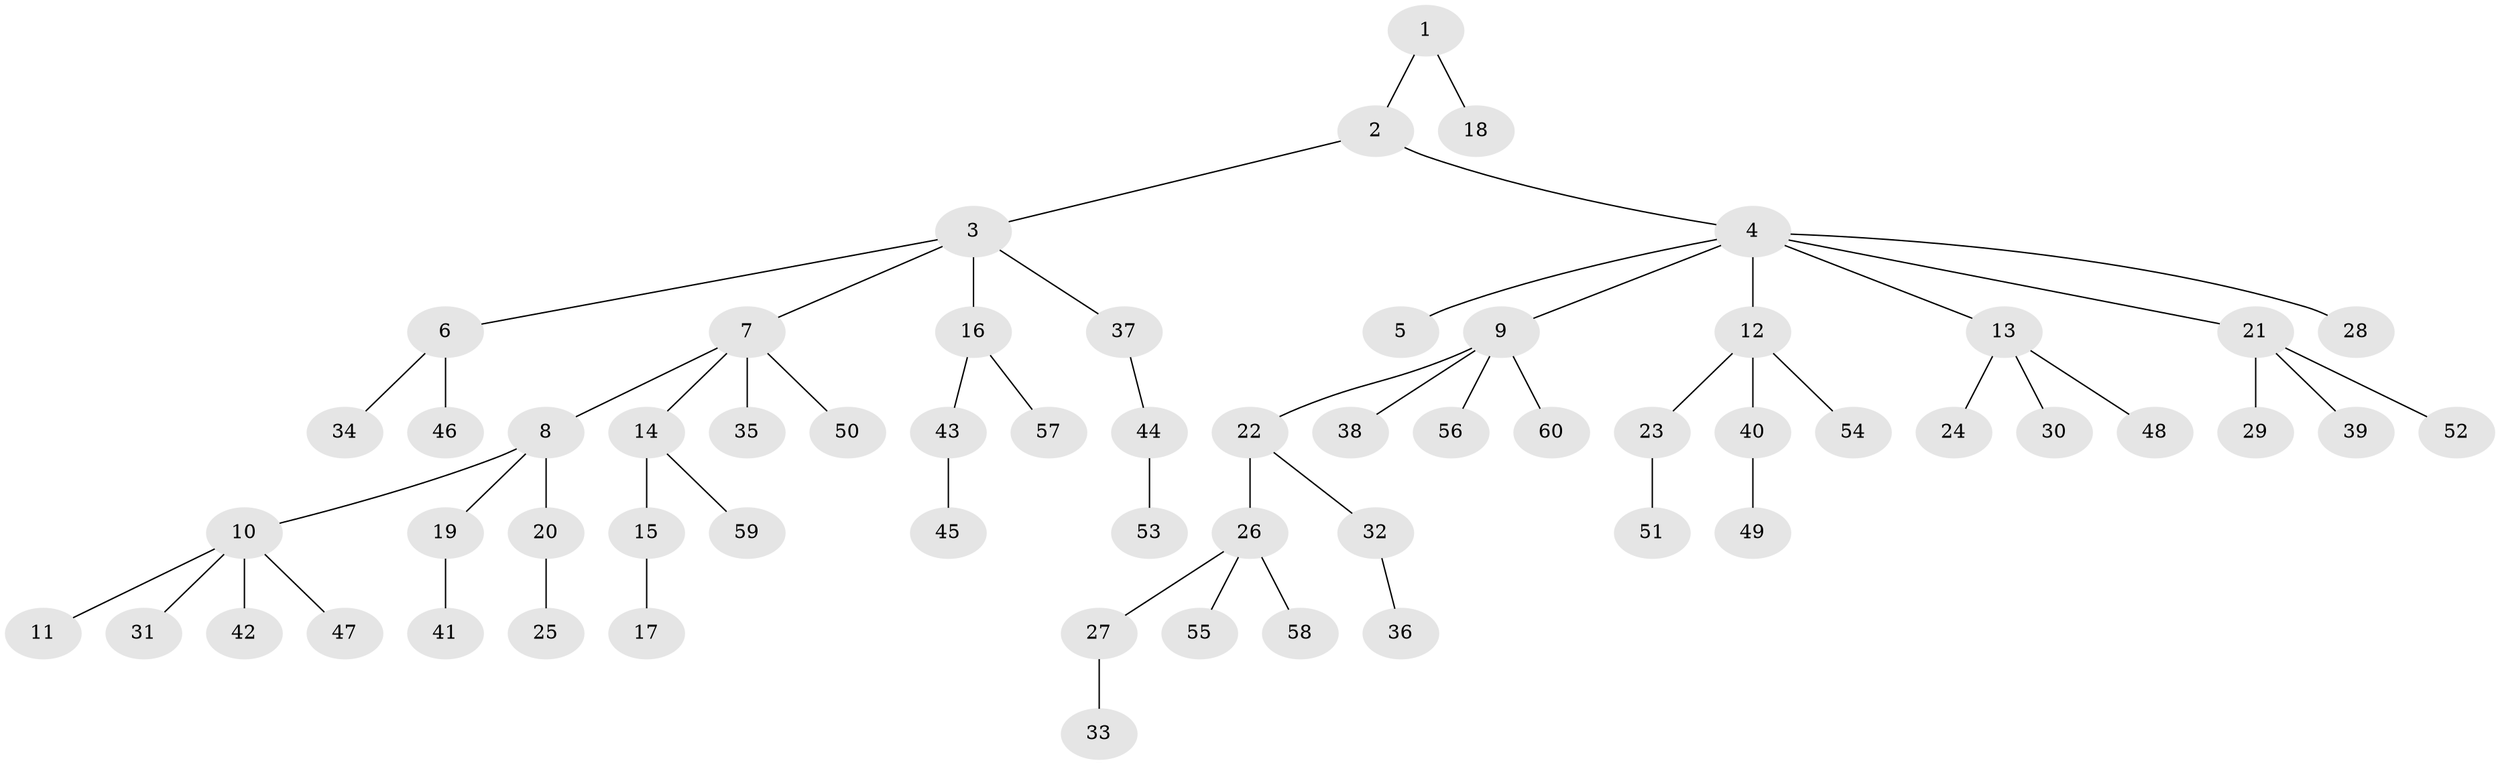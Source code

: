 // coarse degree distribution, {1: 0.6585365853658537, 8: 0.024390243902439025, 5: 0.024390243902439025, 2: 0.07317073170731707, 6: 0.024390243902439025, 4: 0.0975609756097561, 3: 0.0975609756097561}
// Generated by graph-tools (version 1.1) at 2025/24/03/03/25 07:24:06]
// undirected, 60 vertices, 59 edges
graph export_dot {
graph [start="1"]
  node [color=gray90,style=filled];
  1;
  2;
  3;
  4;
  5;
  6;
  7;
  8;
  9;
  10;
  11;
  12;
  13;
  14;
  15;
  16;
  17;
  18;
  19;
  20;
  21;
  22;
  23;
  24;
  25;
  26;
  27;
  28;
  29;
  30;
  31;
  32;
  33;
  34;
  35;
  36;
  37;
  38;
  39;
  40;
  41;
  42;
  43;
  44;
  45;
  46;
  47;
  48;
  49;
  50;
  51;
  52;
  53;
  54;
  55;
  56;
  57;
  58;
  59;
  60;
  1 -- 2;
  1 -- 18;
  2 -- 3;
  2 -- 4;
  3 -- 6;
  3 -- 7;
  3 -- 16;
  3 -- 37;
  4 -- 5;
  4 -- 9;
  4 -- 12;
  4 -- 13;
  4 -- 21;
  4 -- 28;
  6 -- 34;
  6 -- 46;
  7 -- 8;
  7 -- 14;
  7 -- 35;
  7 -- 50;
  8 -- 10;
  8 -- 19;
  8 -- 20;
  9 -- 22;
  9 -- 38;
  9 -- 56;
  9 -- 60;
  10 -- 11;
  10 -- 31;
  10 -- 42;
  10 -- 47;
  12 -- 23;
  12 -- 40;
  12 -- 54;
  13 -- 24;
  13 -- 30;
  13 -- 48;
  14 -- 15;
  14 -- 59;
  15 -- 17;
  16 -- 43;
  16 -- 57;
  19 -- 41;
  20 -- 25;
  21 -- 29;
  21 -- 39;
  21 -- 52;
  22 -- 26;
  22 -- 32;
  23 -- 51;
  26 -- 27;
  26 -- 55;
  26 -- 58;
  27 -- 33;
  32 -- 36;
  37 -- 44;
  40 -- 49;
  43 -- 45;
  44 -- 53;
}

